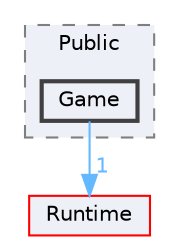 digraph "Game"
{
 // INTERACTIVE_SVG=YES
 // LATEX_PDF_SIZE
  bgcolor="transparent";
  edge [fontname=Helvetica,fontsize=10,labelfontname=Helvetica,labelfontsize=10];
  node [fontname=Helvetica,fontsize=10,shape=box,height=0.2,width=0.4];
  compound=true
  subgraph clusterdir_6e05641ffcfc9ae0b079389a73e4a72c {
    graph [ bgcolor="#edf0f7", pencolor="grey50", label="Public", fontname=Helvetica,fontsize=10 style="filled,dashed", URL="dir_6e05641ffcfc9ae0b079389a73e4a72c.html",tooltip=""]
  dir_861ce2023b7fb2943ec7f6773db658d6 [label="Game", fillcolor="#edf0f7", color="grey25", style="filled,bold", URL="dir_861ce2023b7fb2943ec7f6773db658d6.html",tooltip=""];
  }
  dir_7536b172fbd480bfd146a1b1acd6856b [label="Runtime", fillcolor="#edf0f7", color="red", style="filled", URL="dir_7536b172fbd480bfd146a1b1acd6856b.html",tooltip=""];
  dir_861ce2023b7fb2943ec7f6773db658d6->dir_7536b172fbd480bfd146a1b1acd6856b [headlabel="1", labeldistance=1.5 headhref="dir_000418_000984.html" href="dir_000418_000984.html" color="steelblue1" fontcolor="steelblue1"];
}
